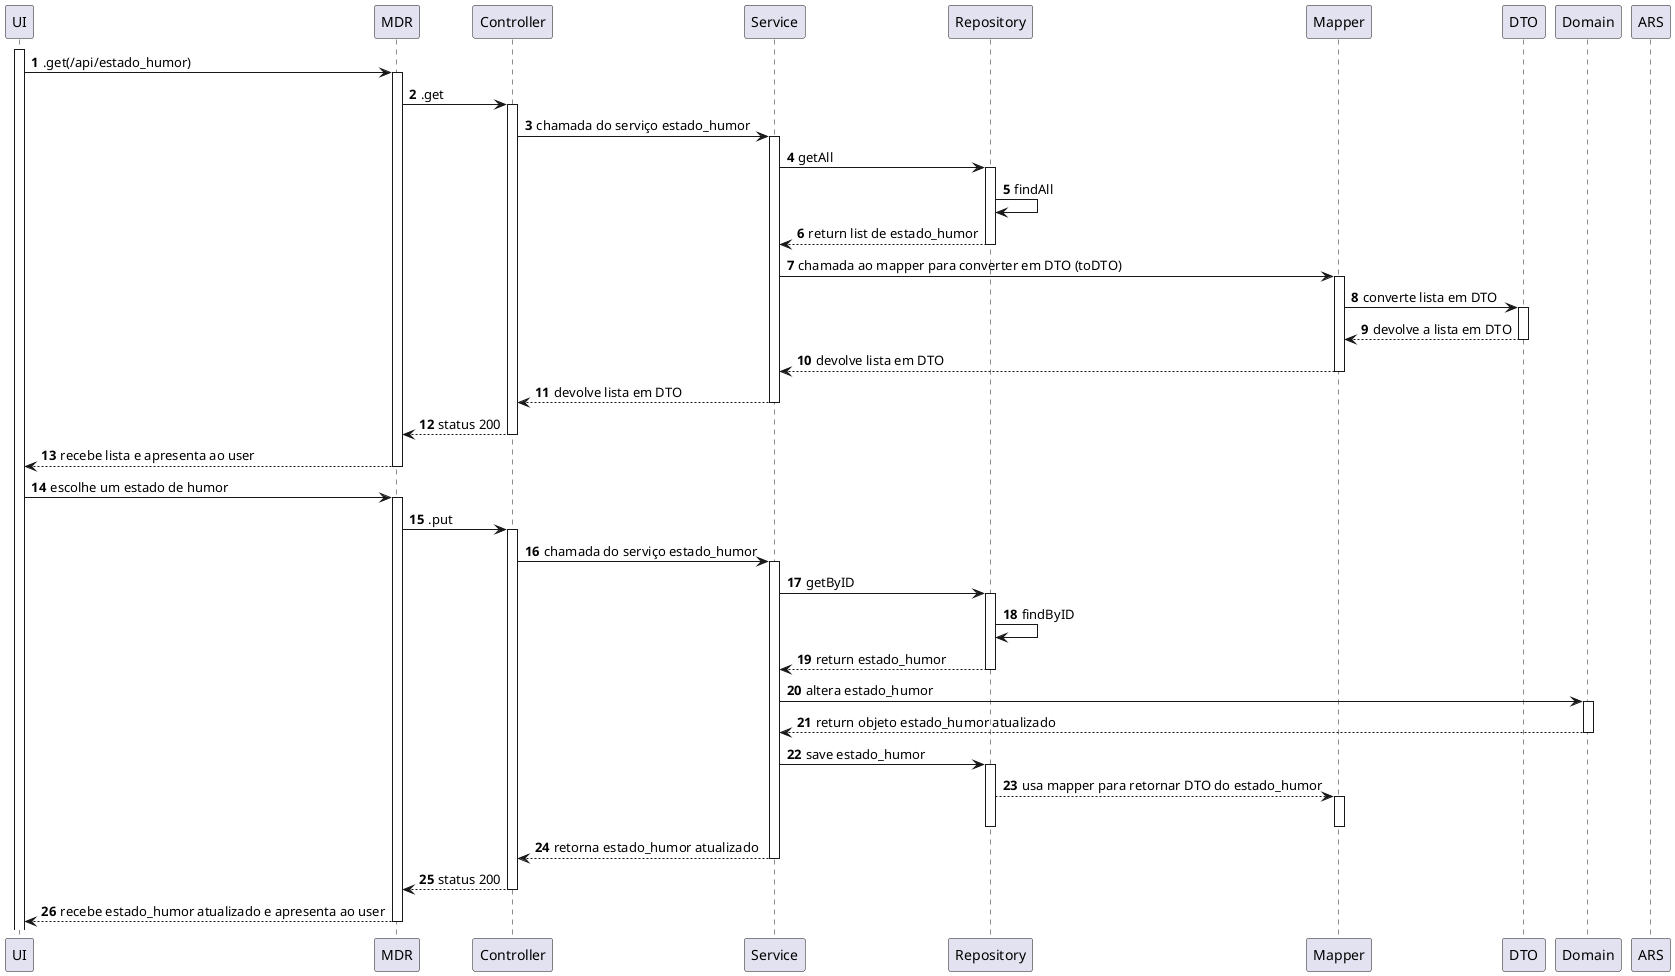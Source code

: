 @startuml
autonumber
'hide footbox

participant "UI" as ui
participant "MDR" as mdr
participant "Controller" as ctrl
participant "Service" as srv
participant "Repository" as rep
participant "Mapper" as mpp
participant "DTO" as dto
participant "Domain" as dom
participant "ARS" as ars


activate ui
ui->mdr: .get(/api/estado_humor)
activate mdr
mdr->ctrl: .get
activate ctrl
ctrl->srv: chamada do serviço estado_humor
activate srv
srv->rep: getAll
activate rep
rep->rep: findAll
rep-->srv: return list de estado_humor
deactivate rep
srv->mpp: chamada ao mapper para converter em DTO (toDTO)
activate mpp
mpp->dto: converte lista em DTO
activate dto
dto-->mpp: devolve a lista em DTO
deactivate dto
mpp-->srv: devolve lista em DTO
deactivate mpp
srv-->ctrl: devolve lista em DTO
deactivate srv
ctrl-->mdr: status 200
deactivate ctrl
mdr-->ui: recebe lista e apresenta ao user
deactivate mdr
ui->mdr:escolhe um estado de humor
activate mdr
mdr->ctrl: .put
activate ctrl
ctrl->srv: chamada do serviço estado_humor
activate srv
srv->rep: getByID
activate rep
rep->rep: findByID
rep-->srv: return estado_humor
deactivate rep
srv->dom: altera estado_humor
activate dom
dom --> srv: return objeto estado_humor atualizado
deactivate dom
srv ->rep: save estado_humor
activate rep
rep-->mpp: usa mapper para retornar DTO do estado_humor
activate mpp
deactivate rep
deactivate mpp
srv --> ctrl: retorna estado_humor atualizado
deactivate srv
ctrl-->mdr: status 200
deactivate ctrl
mdr-->ui: recebe estado_humor atualizado e apresenta ao user
deactivate mdr






@enduml
